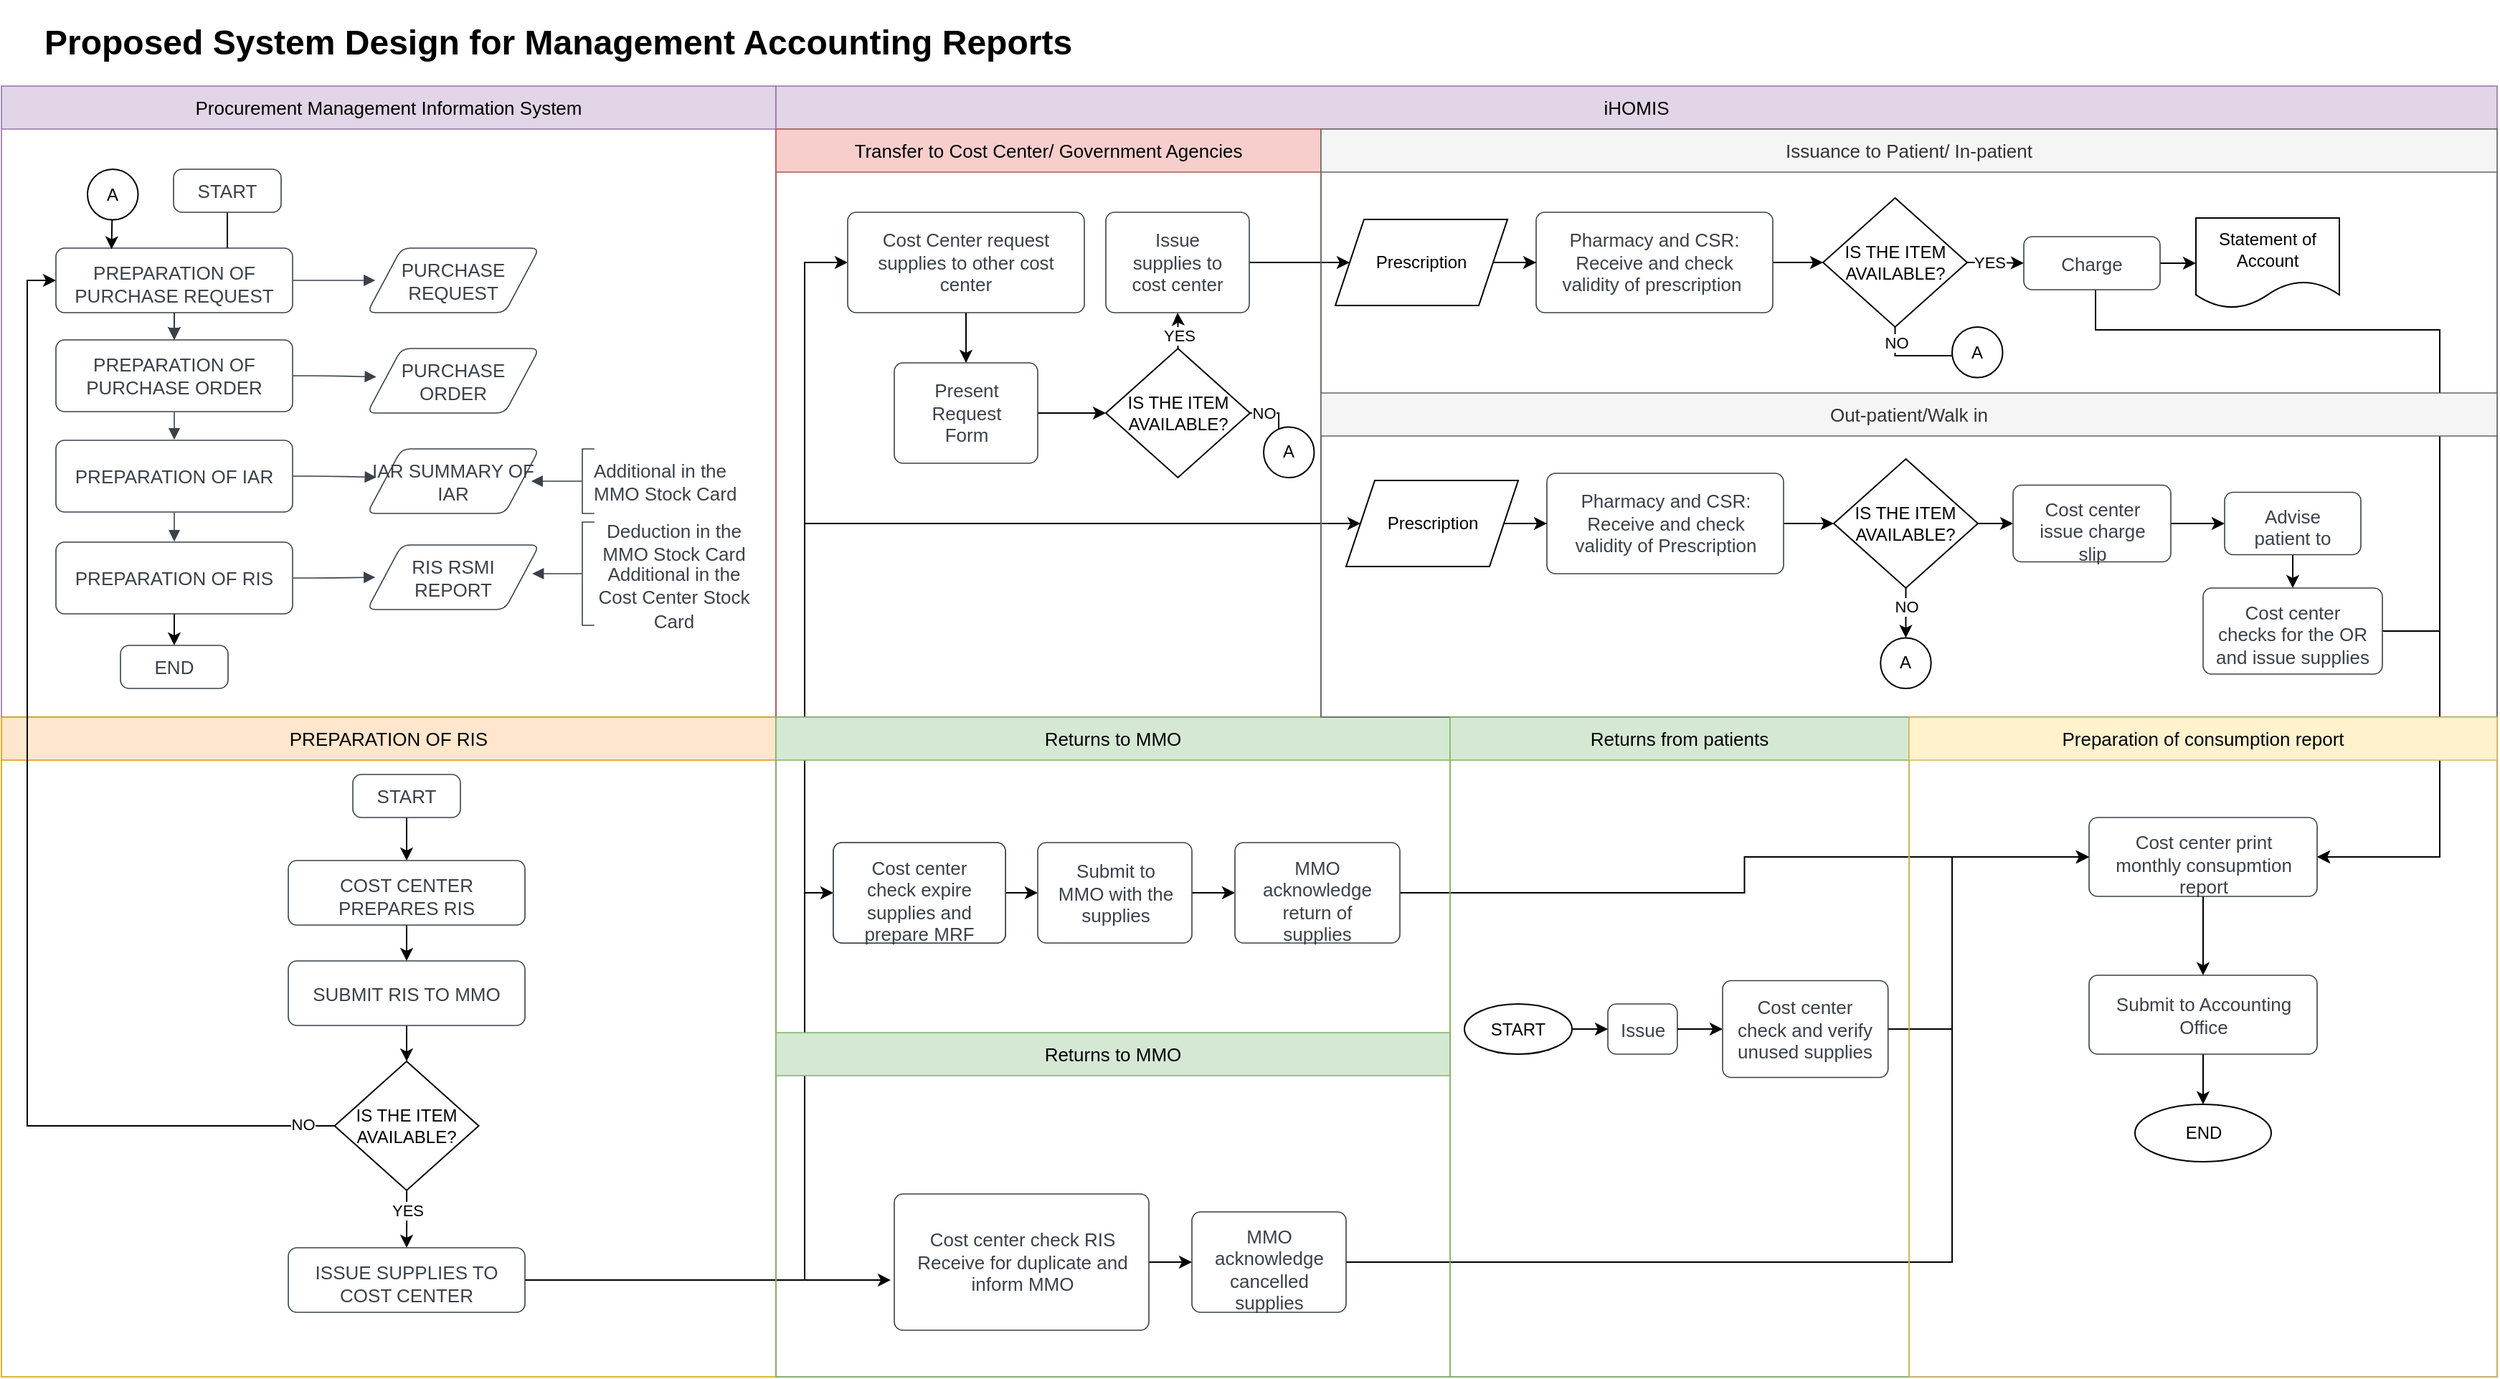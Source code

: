 <mxfile version="21.5.0" type="github">
  <diagram name="Page-1" id="J0lyRj6n2_-u4ndbuz0H">
    <mxGraphModel dx="2734" dy="1411" grid="1" gridSize="10" guides="1" tooltips="1" connect="1" arrows="1" fold="1" page="1" pageScale="1" pageWidth="850" pageHeight="1100" math="0" shadow="0">
      <root>
        <mxCell id="0" />
        <mxCell id="1" parent="0" />
        <mxCell id="qVswXqrrGsFflSgT77Yx-1" value="" style="fillColor=none;strokeColor=none;pointerEvents=0;fontStyle=0;html=1;whiteSpace=wrap;container=1;collapsible=0;childLayout=stackLayout;resizeParent=1;dropTarget=0;fontSize=13;spacing=0;strokeOpacity=100;fillOpacity=100;rounded=1;absoluteArcSize=1;arcSize=12;strokeWidth=0.8;" parent="1" vertex="1">
          <mxGeometry x="30" y="60" width="540" height="440" as="geometry" />
        </mxCell>
        <mxCell id="qVswXqrrGsFflSgT77Yx-2" value="Procurement Management Information System" style="swimlane;html=1;whiteSpace=wrap;connectable=0;fontStyle=0;startSize=30;dropTarget=0;rounded=0;spacing=0;strokeColor=#9673a6;strokeOpacity=100;fillOpacity=100;fillColor=#e1d5e7;strokeWidth=0.8;container=1;pointerEvents=0;collapsible=0;recursiveResize=0;fontSize=13;align=center;" parent="qVswXqrrGsFflSgT77Yx-1" vertex="1">
          <mxGeometry width="540" height="440" as="geometry" />
        </mxCell>
        <mxCell id="ko_6VQ7homJem2bXmBW5-42" value="" style="edgeStyle=orthogonalEdgeStyle;rounded=0;orthogonalLoop=1;jettySize=auto;html=1;" edge="1" parent="1" source="qVswXqrrGsFflSgT77Yx-3" target="qVswXqrrGsFflSgT77Yx-5">
          <mxGeometry relative="1" as="geometry" />
        </mxCell>
        <mxCell id="qVswXqrrGsFflSgT77Yx-3" value="START" style="html=1;overflow=block;blockSpacing=1;whiteSpace=wrap;fontSize=13;fontColor=#3a414a;align=center;spacing=3.8;strokeColor=#3a414a;strokeOpacity=100;fillOpacity=100;rounded=1;absoluteArcSize=1;arcSize=12;fillColor=#ffffff;strokeWidth=0.8;lucidId=2fs9UQbkpLP_;" parent="1" vertex="1">
          <mxGeometry x="150" y="118" width="75" height="30" as="geometry" />
        </mxCell>
        <mxCell id="qVswXqrrGsFflSgT77Yx-4" value="PREPARATION OF PURCHASE REQUEST" style="html=1;overflow=block;blockSpacing=1;whiteSpace=wrap;fontSize=13;fontColor=#3a414a;align=center;spacing=9;strokeColor=#3a414a;strokeOpacity=100;fillOpacity=100;rounded=1;absoluteArcSize=1;arcSize=12;fillColor=#ffffff;strokeWidth=0.8;lucidId=ogs9_VXGJzux;" parent="1" vertex="1">
          <mxGeometry x="68" y="173" width="165" height="45" as="geometry" />
        </mxCell>
        <mxCell id="qVswXqrrGsFflSgT77Yx-5" value="PREPARATION OF PURCHASE ORDER" style="html=1;overflow=block;blockSpacing=1;whiteSpace=wrap;fontSize=13;fontColor=#3a414a;align=center;spacing=9;strokeColor=#3a414a;strokeOpacity=100;fillOpacity=100;rounded=1;absoluteArcSize=1;arcSize=12;fillColor=#ffffff;strokeWidth=0.8;lucidId=Ehs9~Ryh2CZX;" parent="1" vertex="1">
          <mxGeometry x="68" y="237" width="165" height="50" as="geometry" />
        </mxCell>
        <mxCell id="qVswXqrrGsFflSgT77Yx-7" value="" style="html=1;jettySize=18;whiteSpace=wrap;fontSize=13;strokeColor=#3a414a;strokeOpacity=100;strokeWidth=0.8;rounded=1;arcSize=24;edgeStyle=orthogonalEdgeStyle;startArrow=none;endArrow=block;endFill=1;exitX=0.5;exitY=1.008;exitPerimeter=0;entryX=0.5;entryY=-0.007;entryPerimeter=0;lucidId=-Ts9mlz6nutN;" parent="1" source="qVswXqrrGsFflSgT77Yx-4" target="qVswXqrrGsFflSgT77Yx-5" edge="1">
          <mxGeometry width="100" height="100" relative="1" as="geometry">
            <Array as="points" />
          </mxGeometry>
        </mxCell>
        <mxCell id="qVswXqrrGsFflSgT77Yx-8" value="PURCHASE REQUEST" style="html=1;overflow=block;blockSpacing=1;whiteSpace=wrap;shape=parallelogram;perimeter=parallelogramPerimeter;anchorPointDirection=0;fontSize=13;fontColor=#3a414a;align=center;spacing=3.8;strokeColor=#3a414a;strokeOpacity=100;fillOpacity=100;rounded=1;absoluteArcSize=1;arcSize=12;fillColor=#ffffff;strokeWidth=0.8;lucidId=UVs9wLl9qu2Y;" parent="1" vertex="1">
          <mxGeometry x="285" y="173" width="120" height="45" as="geometry" />
        </mxCell>
        <mxCell id="qVswXqrrGsFflSgT77Yx-9" value="PURCHASE ORDER" style="html=1;overflow=block;blockSpacing=1;whiteSpace=wrap;shape=parallelogram;perimeter=parallelogramPerimeter;anchorPointDirection=0;fontSize=13;fontColor=#3a414a;align=center;spacing=3.8;strokeColor=#3a414a;strokeOpacity=100;fillOpacity=100;rounded=1;absoluteArcSize=1;arcSize=12;fillColor=#ffffff;strokeWidth=0.8;lucidId=-Vs9KuD~k-B.;" parent="1" vertex="1">
          <mxGeometry x="285" y="243" width="120" height="45" as="geometry" />
        </mxCell>
        <mxCell id="qVswXqrrGsFflSgT77Yx-10" value="" style="html=1;jettySize=18;whiteSpace=wrap;fontSize=13;strokeColor=#3a414a;strokeOpacity=100;strokeWidth=0.8;rounded=1;arcSize=24;edgeStyle=orthogonalEdgeStyle;startArrow=none;endArrow=block;endFill=1;exitX=1.002;exitY=0.5;exitPerimeter=0;entryX=0.047;entryY=0.5;entryPerimeter=0;lucidId=wWs9zzer59Nv;" parent="1" source="qVswXqrrGsFflSgT77Yx-4" target="qVswXqrrGsFflSgT77Yx-8" edge="1">
          <mxGeometry width="100" height="100" relative="1" as="geometry">
            <Array as="points" />
          </mxGeometry>
        </mxCell>
        <mxCell id="qVswXqrrGsFflSgT77Yx-11" value="" style="html=1;jettySize=18;whiteSpace=wrap;fontSize=13;strokeColor=#3a414a;strokeOpacity=100;strokeWidth=0.8;rounded=1;arcSize=24;edgeStyle=orthogonalEdgeStyle;startArrow=none;endArrow=block;endFill=1;exitX=1.002;exitY=0.5;exitPerimeter=0;entryX=0.053;entryY=0.44;entryPerimeter=0;lucidId=BWs9Htznbsrv;" parent="1" source="qVswXqrrGsFflSgT77Yx-5" target="qVswXqrrGsFflSgT77Yx-9" edge="1">
          <mxGeometry width="100" height="100" relative="1" as="geometry">
            <Array as="points" />
          </mxGeometry>
        </mxCell>
        <mxCell id="qVswXqrrGsFflSgT77Yx-12" value="PREPARATION OF IAR" style="html=1;overflow=block;blockSpacing=1;whiteSpace=wrap;fontSize=13;fontColor=#3a414a;align=center;spacing=9;strokeColor=#3a414a;strokeOpacity=100;fillOpacity=100;rounded=1;absoluteArcSize=1;arcSize=12;fillColor=#ffffff;strokeWidth=0.8;lucidId=RXs9OeCp4kVb;" parent="1" vertex="1">
          <mxGeometry x="68" y="307" width="165" height="50" as="geometry" />
        </mxCell>
        <mxCell id="qVswXqrrGsFflSgT77Yx-13" value="IAR SUMMARY OF IAR" style="html=1;overflow=block;blockSpacing=1;whiteSpace=wrap;shape=parallelogram;perimeter=parallelogramPerimeter;anchorPointDirection=0;fontSize=13;fontColor=#3a414a;align=center;spacing=3.8;strokeColor=#3a414a;strokeOpacity=100;fillOpacity=100;rounded=1;absoluteArcSize=1;arcSize=12;fillColor=#ffffff;strokeWidth=0.8;lucidId=gYs9m8~hJAxD;" parent="1" vertex="1">
          <mxGeometry x="285" y="313" width="120" height="45" as="geometry" />
        </mxCell>
        <mxCell id="qVswXqrrGsFflSgT77Yx-14" value="" style="html=1;jettySize=18;whiteSpace=wrap;fontSize=13;strokeColor=#3a414a;strokeOpacity=100;strokeWidth=0.8;rounded=1;arcSize=24;edgeStyle=orthogonalEdgeStyle;startArrow=none;endArrow=block;endFill=1;exitX=1.002;exitY=0.5;exitPerimeter=0;entryX=0.053;entryY=0.44;entryPerimeter=0;lucidId=yYs9_ldrX1Fi;" parent="1" source="qVswXqrrGsFflSgT77Yx-12" target="qVswXqrrGsFflSgT77Yx-13" edge="1">
          <mxGeometry width="100" height="100" relative="1" as="geometry">
            <Array as="points" />
          </mxGeometry>
        </mxCell>
        <mxCell id="ko_6VQ7homJem2bXmBW5-2" value="" style="edgeStyle=orthogonalEdgeStyle;rounded=0;orthogonalLoop=1;jettySize=auto;html=1;" edge="1" parent="1" source="qVswXqrrGsFflSgT77Yx-15" target="ko_6VQ7homJem2bXmBW5-1">
          <mxGeometry relative="1" as="geometry" />
        </mxCell>
        <mxCell id="qVswXqrrGsFflSgT77Yx-15" value="PREPARATION OF RIS" style="html=1;overflow=block;blockSpacing=1;whiteSpace=wrap;fontSize=13;fontColor=#3a414a;align=center;spacing=9;strokeColor=#3a414a;strokeOpacity=100;fillOpacity=100;rounded=1;absoluteArcSize=1;arcSize=12;fillColor=#ffffff;strokeWidth=0.8;lucidId=OYs974KPALUt;" parent="1" vertex="1">
          <mxGeometry x="68" y="378" width="165" height="50" as="geometry" />
        </mxCell>
        <mxCell id="qVswXqrrGsFflSgT77Yx-16" value="RIS RSMI REPORT" style="html=1;overflow=block;blockSpacing=1;whiteSpace=wrap;shape=parallelogram;perimeter=parallelogramPerimeter;anchorPointDirection=0;fontSize=13;fontColor=#3a414a;align=center;spacing=3.8;strokeColor=#3a414a;strokeOpacity=100;fillOpacity=100;rounded=1;absoluteArcSize=1;arcSize=12;fillColor=#ffffff;strokeWidth=0.8;lucidId=5Ys9VWO-W1IM;" parent="1" vertex="1">
          <mxGeometry x="285" y="380" width="120" height="45" as="geometry" />
        </mxCell>
        <mxCell id="qVswXqrrGsFflSgT77Yx-17" value="" style="html=1;jettySize=18;whiteSpace=wrap;fontSize=13;strokeColor=#3a414a;strokeOpacity=100;strokeWidth=0.8;rounded=1;arcSize=24;edgeStyle=orthogonalEdgeStyle;startArrow=none;endArrow=block;endFill=1;exitX=1.002;exitY=0.5;exitPerimeter=0;entryX=0.047;entryY=0.5;entryPerimeter=0;lucidId=eZs9JbDSxy5_;" parent="1" source="qVswXqrrGsFflSgT77Yx-15" target="qVswXqrrGsFflSgT77Yx-16" edge="1">
          <mxGeometry width="100" height="100" relative="1" as="geometry">
            <Array as="points" />
          </mxGeometry>
        </mxCell>
        <mxCell id="qVswXqrrGsFflSgT77Yx-18" value="Additional in the MMO Stock Card" style="group;spacingLeft=8;align=left;spacing=0;strokeColor=none;whiteSpace=wrap;fontSize=13;fontColor=#3a414a;strokeOpacity=100;fillOpacity=0;rounded=1;absoluteArcSize=1;arcSize=12;fillColor=#ffffff;strokeWidth=0.8;verticalAlign=middle;html=1;" parent="1" vertex="1">
          <mxGeometry x="435" y="313" width="120" height="45" as="geometry" />
        </mxCell>
        <mxCell id="qVswXqrrGsFflSgT77Yx-19" value="" style="shape=partialRectangle;right=0;fillColor=none;whiteSpace=wrap;fontSize=13;fontColor=#3a414a;align=center;strokeColor=#3a414a;strokeWidth=0.8;" parent="qVswXqrrGsFflSgT77Yx-18" vertex="1">
          <mxGeometry width="8" height="45" relative="1" as="geometry" />
        </mxCell>
        <mxCell id="qVswXqrrGsFflSgT77Yx-20" value="" style="html=1;jettySize=18;whiteSpace=wrap;fontSize=13;strokeColor=#3a414a;strokeOpacity=100;strokeWidth=0.8;rounded=1;arcSize=24;edgeStyle=orthogonalEdgeStyle;startArrow=none;endArrow=block;endFill=1;exitX=-0.003;exitY=0.5;exitPerimeter=0;entryX=0.953;entryY=0.5;entryPerimeter=0;lucidId=xZs9WXEUDVAi;" parent="1" source="qVswXqrrGsFflSgT77Yx-18" target="qVswXqrrGsFflSgT77Yx-13" edge="1">
          <mxGeometry width="100" height="100" relative="1" as="geometry">
            <Array as="points" />
          </mxGeometry>
        </mxCell>
        <mxCell id="qVswXqrrGsFflSgT77Yx-21" value="&lt;div style=&quot;display: flex; justify-content: center; text-align: center; align-items: baseline; font-size: 0; line-height: 1.25;margin-top: -2px;&quot;&gt;&lt;span&gt;&lt;span style=&quot;font-size:13px;color:#3a414a;&quot;&gt;Deduction in the MMO Stock Card&#xa;&lt;/span&gt;&lt;/span&gt;&lt;/div&gt;&lt;div style=&quot;display: flex; justify-content: center; text-align: center; align-items: baseline; font-size: 0; line-height: 1.25;margin-top: -2px;&quot;&gt;&lt;span&gt;&lt;span style=&quot;font-size:13px;color:#3a414a;&quot;&gt;Additional in the Cost Center Stock Card&lt;/span&gt;&lt;/span&gt;&lt;/div&gt;" style="group;spacingLeft=8;align=left;spacing=0;strokeColor=none;whiteSpace=wrap;overflow=block;blockSpacing=1;html=1;fontSize=13;strokeOpacity=100;fillOpacity=0;rounded=1;absoluteArcSize=1;arcSize=12;fillColor=#ffffff;strokeWidth=0.8;verticalAlign=middle;" parent="1" vertex="1">
          <mxGeometry x="435" y="364" width="120" height="72" as="geometry" />
        </mxCell>
        <mxCell id="qVswXqrrGsFflSgT77Yx-22" value="" style="shape=partialRectangle;right=0;fillColor=none;whiteSpace=wrap;overflow=block;blockSpacing=1;html=1;fontSize=13;strokeColor=#3a414a;strokeWidth=0.8;" parent="qVswXqrrGsFflSgT77Yx-21" vertex="1">
          <mxGeometry width="8" height="72" relative="1" as="geometry" />
        </mxCell>
        <mxCell id="qVswXqrrGsFflSgT77Yx-23" value="" style="html=1;jettySize=18;whiteSpace=wrap;fontSize=13;strokeColor=#3a414a;strokeOpacity=100;strokeWidth=0.8;rounded=1;arcSize=24;edgeStyle=orthogonalEdgeStyle;startArrow=none;endArrow=block;endFill=1;exitX=-0.003;exitY=0.5;exitPerimeter=0;entryX=0.959;entryY=0.44;entryPerimeter=0;lucidId=.Zs9wa_sZbOn;" parent="1" source="qVswXqrrGsFflSgT77Yx-21" target="qVswXqrrGsFflSgT77Yx-16" edge="1">
          <mxGeometry width="100" height="100" relative="1" as="geometry">
            <Array as="points" />
          </mxGeometry>
        </mxCell>
        <mxCell id="qVswXqrrGsFflSgT77Yx-24" value="" style="html=1;jettySize=18;whiteSpace=wrap;fontSize=13;strokeColor=#3a414a;strokeOpacity=100;strokeWidth=0.8;rounded=1;arcSize=24;edgeStyle=orthogonalEdgeStyle;startArrow=none;endArrow=block;endFill=1;exitX=0.5;exitY=1.007;exitPerimeter=0;entryX=0.5;entryY=-0.007;entryPerimeter=0;lucidId=w4s9.SIj1D_p;" parent="1" source="qVswXqrrGsFflSgT77Yx-5" target="qVswXqrrGsFflSgT77Yx-12" edge="1">
          <mxGeometry width="100" height="100" relative="1" as="geometry">
            <Array as="points" />
          </mxGeometry>
        </mxCell>
        <mxCell id="qVswXqrrGsFflSgT77Yx-25" value="" style="html=1;jettySize=18;whiteSpace=wrap;fontSize=13;strokeColor=#3a414a;strokeOpacity=100;strokeWidth=0.8;rounded=1;arcSize=24;edgeStyle=orthogonalEdgeStyle;startArrow=none;endArrow=block;endFill=1;exitX=0.5;exitY=1.007;exitPerimeter=0;entryX=0.5;entryY=-0.007;entryPerimeter=0;lucidId=x4s9VvWTqHpb;" parent="1" source="qVswXqrrGsFflSgT77Yx-12" target="qVswXqrrGsFflSgT77Yx-15" edge="1">
          <mxGeometry width="100" height="100" relative="1" as="geometry">
            <Array as="points" />
          </mxGeometry>
        </mxCell>
        <mxCell id="qVswXqrrGsFflSgT77Yx-146" value="&lt;h1&gt;Proposed System Design for Management Accounting Reports&lt;/h1&gt;" style="text;html=1;strokeColor=none;fillColor=none;spacing=5;spacingTop=-20;whiteSpace=wrap;overflow=hidden;rounded=0;" parent="1" vertex="1">
          <mxGeometry x="55" y="10" width="1195" height="40" as="geometry" />
        </mxCell>
        <mxCell id="ko_6VQ7homJem2bXmBW5-1" value="END" style="html=1;overflow=block;blockSpacing=1;whiteSpace=wrap;fontSize=13;fontColor=#3a414a;align=center;spacing=3.8;strokeColor=#3a414a;strokeOpacity=100;fillOpacity=100;rounded=1;absoluteArcSize=1;arcSize=12;fillColor=#ffffff;strokeWidth=0.8;lucidId=2fs9UQbkpLP_;" vertex="1" parent="1">
          <mxGeometry x="113" y="450" width="75" height="30" as="geometry" />
        </mxCell>
        <mxCell id="ko_6VQ7homJem2bXmBW5-3" value="" style="fillColor=none;strokeColor=none;pointerEvents=0;fontStyle=0;html=1;whiteSpace=wrap;container=1;collapsible=0;childLayout=stackLayout;resizeParent=1;dropTarget=0;fontSize=13;spacing=0;strokeOpacity=100;fillOpacity=100;rounded=1;absoluteArcSize=1;arcSize=12;strokeWidth=0.8;" vertex="1" parent="1">
          <mxGeometry x="30" y="500" width="540" height="460" as="geometry" />
        </mxCell>
        <mxCell id="ko_6VQ7homJem2bXmBW5-4" value="PREPARATION OF RIS" style="swimlane;html=1;whiteSpace=wrap;connectable=0;fontStyle=0;startSize=30;dropTarget=0;rounded=0;spacing=0;strokeColor=#d79b00;strokeOpacity=100;fillOpacity=100;fillColor=#ffe6cc;strokeWidth=0.8;container=1;pointerEvents=0;collapsible=0;recursiveResize=0;fontSize=13;align=center;" vertex="1" parent="ko_6VQ7homJem2bXmBW5-3">
          <mxGeometry width="540" height="460" as="geometry" />
        </mxCell>
        <mxCell id="ko_6VQ7homJem2bXmBW5-15" style="edgeStyle=orthogonalEdgeStyle;rounded=0;orthogonalLoop=1;jettySize=auto;html=1;entryX=0.5;entryY=0;entryDx=0;entryDy=0;" edge="1" parent="1" source="ko_6VQ7homJem2bXmBW5-5" target="ko_6VQ7homJem2bXmBW5-6">
          <mxGeometry relative="1" as="geometry" />
        </mxCell>
        <mxCell id="ko_6VQ7homJem2bXmBW5-5" value="START" style="html=1;overflow=block;blockSpacing=1;whiteSpace=wrap;fontSize=13;fontColor=#3a414a;align=center;spacing=3.8;strokeColor=#3a414a;strokeOpacity=100;fillOpacity=100;rounded=1;absoluteArcSize=1;arcSize=12;fillColor=#ffffff;strokeWidth=0.8;lucidId=2fs9UQbkpLP_;" vertex="1" parent="1">
          <mxGeometry x="275" y="540" width="75" height="30" as="geometry" />
        </mxCell>
        <mxCell id="ko_6VQ7homJem2bXmBW5-17" style="edgeStyle=orthogonalEdgeStyle;rounded=0;orthogonalLoop=1;jettySize=auto;html=1;" edge="1" parent="1" source="ko_6VQ7homJem2bXmBW5-6" target="ko_6VQ7homJem2bXmBW5-7">
          <mxGeometry relative="1" as="geometry" />
        </mxCell>
        <mxCell id="ko_6VQ7homJem2bXmBW5-6" value="COST CENTER PREPARES RIS" style="html=1;overflow=block;blockSpacing=1;whiteSpace=wrap;fontSize=13;fontColor=#3a414a;align=center;spacing=9;strokeColor=#3a414a;strokeOpacity=100;fillOpacity=100;rounded=1;absoluteArcSize=1;arcSize=12;fillColor=#ffffff;strokeWidth=0.8;lucidId=ogs9_VXGJzux;" vertex="1" parent="1">
          <mxGeometry x="230" y="600" width="165" height="45" as="geometry" />
        </mxCell>
        <mxCell id="ko_6VQ7homJem2bXmBW5-18" style="edgeStyle=orthogonalEdgeStyle;rounded=0;orthogonalLoop=1;jettySize=auto;html=1;" edge="1" parent="1" source="ko_6VQ7homJem2bXmBW5-7" target="ko_6VQ7homJem2bXmBW5-9">
          <mxGeometry relative="1" as="geometry" />
        </mxCell>
        <mxCell id="ko_6VQ7homJem2bXmBW5-7" value="SUBMIT RIS TO MMO" style="html=1;overflow=block;blockSpacing=1;whiteSpace=wrap;fontSize=13;fontColor=#3a414a;align=center;spacing=9;strokeColor=#3a414a;strokeOpacity=100;fillOpacity=100;rounded=1;absoluteArcSize=1;arcSize=12;fillColor=#ffffff;strokeWidth=0.8;lucidId=ogs9_VXGJzux;" vertex="1" parent="1">
          <mxGeometry x="230" y="670" width="165" height="45" as="geometry" />
        </mxCell>
        <mxCell id="ko_6VQ7homJem2bXmBW5-23" style="edgeStyle=orthogonalEdgeStyle;rounded=0;orthogonalLoop=1;jettySize=auto;html=1;entryX=0;entryY=0.5;entryDx=0;entryDy=0;" edge="1" parent="1" source="ko_6VQ7homJem2bXmBW5-9" target="qVswXqrrGsFflSgT77Yx-4">
          <mxGeometry relative="1" as="geometry">
            <Array as="points">
              <mxPoint x="48" y="785" />
              <mxPoint x="48" y="195" />
            </Array>
          </mxGeometry>
        </mxCell>
        <mxCell id="ko_6VQ7homJem2bXmBW5-24" value="NO" style="edgeLabel;html=1;align=center;verticalAlign=middle;resizable=0;points=[];" vertex="1" connectable="0" parent="ko_6VQ7homJem2bXmBW5-23">
          <mxGeometry x="-0.945" y="-1" relative="1" as="geometry">
            <mxPoint as="offset" />
          </mxGeometry>
        </mxCell>
        <mxCell id="ko_6VQ7homJem2bXmBW5-27" value="" style="edgeStyle=orthogonalEdgeStyle;rounded=0;orthogonalLoop=1;jettySize=auto;html=1;" edge="1" parent="1" source="ko_6VQ7homJem2bXmBW5-9" target="ko_6VQ7homJem2bXmBW5-25">
          <mxGeometry relative="1" as="geometry" />
        </mxCell>
        <mxCell id="ko_6VQ7homJem2bXmBW5-28" value="YES" style="edgeLabel;html=1;align=center;verticalAlign=middle;resizable=0;points=[];" vertex="1" connectable="0" parent="ko_6VQ7homJem2bXmBW5-27">
          <mxGeometry x="-0.317" relative="1" as="geometry">
            <mxPoint as="offset" />
          </mxGeometry>
        </mxCell>
        <mxCell id="ko_6VQ7homJem2bXmBW5-9" value="IS THE ITEM AVAILABLE?" style="rhombus;whiteSpace=wrap;html=1;" vertex="1" parent="1">
          <mxGeometry x="262.25" y="740" width="100.5" height="90" as="geometry" />
        </mxCell>
        <mxCell id="ko_6VQ7homJem2bXmBW5-84" style="edgeStyle=orthogonalEdgeStyle;rounded=0;orthogonalLoop=1;jettySize=auto;html=1;entryX=0;entryY=0.5;entryDx=0;entryDy=0;" edge="1" parent="1" source="ko_6VQ7homJem2bXmBW5-25" target="ko_6VQ7homJem2bXmBW5-32">
          <mxGeometry relative="1" as="geometry">
            <Array as="points">
              <mxPoint x="590" y="892" />
              <mxPoint x="590" y="183" />
            </Array>
          </mxGeometry>
        </mxCell>
        <mxCell id="ko_6VQ7homJem2bXmBW5-85" style="edgeStyle=orthogonalEdgeStyle;rounded=0;orthogonalLoop=1;jettySize=auto;html=1;entryX=0;entryY=0.5;entryDx=0;entryDy=0;" edge="1" parent="1" source="ko_6VQ7homJem2bXmBW5-25" target="ko_6VQ7homJem2bXmBW5-80">
          <mxGeometry relative="1" as="geometry">
            <Array as="points">
              <mxPoint x="590" y="893" />
              <mxPoint x="590" y="623" />
            </Array>
          </mxGeometry>
        </mxCell>
        <mxCell id="ko_6VQ7homJem2bXmBW5-92" style="edgeStyle=orthogonalEdgeStyle;rounded=0;orthogonalLoop=1;jettySize=auto;html=1;" edge="1" parent="1" source="ko_6VQ7homJem2bXmBW5-25">
          <mxGeometry relative="1" as="geometry">
            <mxPoint x="650" y="892.5" as="targetPoint" />
          </mxGeometry>
        </mxCell>
        <mxCell id="ko_6VQ7homJem2bXmBW5-105" style="edgeStyle=orthogonalEdgeStyle;rounded=0;orthogonalLoop=1;jettySize=auto;html=1;entryX=0;entryY=0.5;entryDx=0;entryDy=0;" edge="1" parent="1" source="ko_6VQ7homJem2bXmBW5-25" target="ko_6VQ7homJem2bXmBW5-96">
          <mxGeometry relative="1" as="geometry">
            <Array as="points">
              <mxPoint x="590" y="893" />
              <mxPoint x="590" y="365" />
            </Array>
          </mxGeometry>
        </mxCell>
        <mxCell id="ko_6VQ7homJem2bXmBW5-25" value="ISSUE SUPPLIES TO COST CENTER" style="html=1;overflow=block;blockSpacing=1;whiteSpace=wrap;fontSize=13;fontColor=#3a414a;align=center;spacing=9;strokeColor=#3a414a;strokeOpacity=100;fillOpacity=100;rounded=1;absoluteArcSize=1;arcSize=12;fillColor=#ffffff;strokeWidth=0.8;lucidId=ogs9_VXGJzux;" vertex="1" parent="1">
          <mxGeometry x="230" y="870" width="165" height="45" as="geometry" />
        </mxCell>
        <mxCell id="ko_6VQ7homJem2bXmBW5-30" value="iHOMIS" style="swimlane;html=1;whiteSpace=wrap;connectable=0;fontStyle=0;startSize=30;dropTarget=0;rounded=0;spacing=0;strokeColor=#9673a6;strokeOpacity=100;fillOpacity=100;fillColor=#e1d5e7;strokeWidth=0.8;container=1;pointerEvents=0;collapsible=0;recursiveResize=0;fontSize=13;align=center;" vertex="1" parent="1">
          <mxGeometry x="570" y="60" width="1200" height="900" as="geometry" />
        </mxCell>
        <mxCell id="ko_6VQ7homJem2bXmBW5-31" value="Transfer to Cost Center/ Government Agencies" style="swimlane;html=1;whiteSpace=wrap;connectable=0;fontStyle=0;startSize=30;dropTarget=0;rounded=0;spacing=0;strokeColor=#b85450;strokeOpacity=100;fillOpacity=100;fillColor=#f8cecc;strokeWidth=0.8;container=1;pointerEvents=0;collapsible=0;recursiveResize=0;fontSize=13;align=center;" vertex="1" parent="1">
          <mxGeometry x="570" y="90" width="380" height="410" as="geometry" />
        </mxCell>
        <mxCell id="ko_6VQ7homJem2bXmBW5-37" value="" style="edgeStyle=orthogonalEdgeStyle;rounded=0;orthogonalLoop=1;jettySize=auto;html=1;" edge="1" parent="1" source="ko_6VQ7homJem2bXmBW5-32" target="ko_6VQ7homJem2bXmBW5-34">
          <mxGeometry relative="1" as="geometry" />
        </mxCell>
        <mxCell id="ko_6VQ7homJem2bXmBW5-32" value="Cost Center request supplies to other cost center" style="html=1;overflow=block;blockSpacing=1;whiteSpace=wrap;fontSize=13;fontColor=#3a414a;align=center;spacing=9;strokeColor=#3a414a;strokeOpacity=100;fillOpacity=100;rounded=1;absoluteArcSize=1;arcSize=12;fillColor=#ffffff;strokeWidth=0.8;lucidId=ogs9_VXGJzux;" vertex="1" parent="1">
          <mxGeometry x="620" y="148" width="165" height="70" as="geometry" />
        </mxCell>
        <mxCell id="ko_6VQ7homJem2bXmBW5-38" value="" style="edgeStyle=orthogonalEdgeStyle;rounded=0;orthogonalLoop=1;jettySize=auto;html=1;" edge="1" parent="1" source="ko_6VQ7homJem2bXmBW5-34" target="ko_6VQ7homJem2bXmBW5-35">
          <mxGeometry relative="1" as="geometry" />
        </mxCell>
        <mxCell id="ko_6VQ7homJem2bXmBW5-34" value="Present Request Form" style="html=1;overflow=block;blockSpacing=1;whiteSpace=wrap;fontSize=13;fontColor=#3a414a;align=center;spacing=9;strokeColor=#3a414a;strokeOpacity=100;fillOpacity=100;rounded=1;absoluteArcSize=1;arcSize=12;fillColor=#ffffff;strokeWidth=0.8;lucidId=ogs9_VXGJzux;" vertex="1" parent="1">
          <mxGeometry x="652.5" y="253" width="100" height="70" as="geometry" />
        </mxCell>
        <mxCell id="ko_6VQ7homJem2bXmBW5-39" value="" style="edgeStyle=orthogonalEdgeStyle;rounded=0;orthogonalLoop=1;jettySize=auto;html=1;" edge="1" parent="1" source="ko_6VQ7homJem2bXmBW5-35" target="ko_6VQ7homJem2bXmBW5-36">
          <mxGeometry relative="1" as="geometry" />
        </mxCell>
        <mxCell id="ko_6VQ7homJem2bXmBW5-59" value="YES" style="edgeLabel;html=1;align=center;verticalAlign=middle;resizable=0;points=[];" vertex="1" connectable="0" parent="ko_6VQ7homJem2bXmBW5-39">
          <mxGeometry x="-0.25" relative="1" as="geometry">
            <mxPoint as="offset" />
          </mxGeometry>
        </mxCell>
        <mxCell id="ko_6VQ7homJem2bXmBW5-55" value="" style="edgeStyle=orthogonalEdgeStyle;rounded=0;orthogonalLoop=1;jettySize=auto;html=1;" edge="1" parent="1" source="ko_6VQ7homJem2bXmBW5-35" target="ko_6VQ7homJem2bXmBW5-54">
          <mxGeometry relative="1" as="geometry" />
        </mxCell>
        <mxCell id="ko_6VQ7homJem2bXmBW5-58" value="NO" style="edgeLabel;html=1;align=center;verticalAlign=middle;resizable=0;points=[];" vertex="1" connectable="0" parent="ko_6VQ7homJem2bXmBW5-55">
          <mxGeometry x="-0.733" relative="1" as="geometry">
            <mxPoint as="offset" />
          </mxGeometry>
        </mxCell>
        <mxCell id="ko_6VQ7homJem2bXmBW5-35" value="IS THE ITEM AVAILABLE?" style="rhombus;whiteSpace=wrap;html=1;" vertex="1" parent="1">
          <mxGeometry x="800" y="243" width="100.5" height="90" as="geometry" />
        </mxCell>
        <mxCell id="ko_6VQ7homJem2bXmBW5-62" value="" style="edgeStyle=orthogonalEdgeStyle;rounded=0;orthogonalLoop=1;jettySize=auto;html=1;" edge="1" parent="1" source="ko_6VQ7homJem2bXmBW5-36" target="ko_6VQ7homJem2bXmBW5-61">
          <mxGeometry relative="1" as="geometry" />
        </mxCell>
        <mxCell id="ko_6VQ7homJem2bXmBW5-36" value="Issue supplies to cost center" style="html=1;overflow=block;blockSpacing=1;whiteSpace=wrap;fontSize=13;fontColor=#3a414a;align=center;spacing=9;strokeColor=#3a414a;strokeOpacity=100;fillOpacity=100;rounded=1;absoluteArcSize=1;arcSize=12;fillColor=#ffffff;strokeWidth=0.8;lucidId=ogs9_VXGJzux;" vertex="1" parent="1">
          <mxGeometry x="800" y="148" width="100" height="70" as="geometry" />
        </mxCell>
        <mxCell id="ko_6VQ7homJem2bXmBW5-52" value="" style="edgeStyle=orthogonalEdgeStyle;rounded=0;orthogonalLoop=1;jettySize=auto;html=1;entryX=0.235;entryY=0.017;entryDx=0;entryDy=0;entryPerimeter=0;" edge="1" parent="1" target="qVswXqrrGsFflSgT77Yx-4">
          <mxGeometry relative="1" as="geometry">
            <mxPoint x="107.125" y="153.25" as="sourcePoint" />
            <mxPoint x="150" y="237" as="targetPoint" />
          </mxGeometry>
        </mxCell>
        <mxCell id="ko_6VQ7homJem2bXmBW5-43" value="A" style="ellipse;whiteSpace=wrap;html=1;aspect=fixed;" vertex="1" parent="1">
          <mxGeometry x="90" y="118" width="35.25" height="35.25" as="geometry" />
        </mxCell>
        <mxCell id="ko_6VQ7homJem2bXmBW5-54" value="A" style="ellipse;whiteSpace=wrap;html=1;aspect=fixed;" vertex="1" parent="1">
          <mxGeometry x="910" y="297.75" width="35.25" height="35.25" as="geometry" />
        </mxCell>
        <mxCell id="ko_6VQ7homJem2bXmBW5-56" value="Issuance to Patient/ In-patient" style="swimlane;html=1;whiteSpace=wrap;connectable=0;fontStyle=0;startSize=30;dropTarget=0;rounded=0;spacing=0;strokeColor=#666666;strokeOpacity=100;fillOpacity=100;fillColor=#f5f5f5;strokeWidth=0.8;container=1;pointerEvents=0;collapsible=0;recursiveResize=0;fontSize=13;fontColor=#333333;align=center;" vertex="1" parent="1">
          <mxGeometry x="950" y="90" width="820" height="410" as="geometry" />
        </mxCell>
        <mxCell id="ko_6VQ7homJem2bXmBW5-67" value="" style="edgeStyle=orthogonalEdgeStyle;rounded=0;orthogonalLoop=1;jettySize=auto;html=1;" edge="1" parent="1" source="ko_6VQ7homJem2bXmBW5-57" target="ko_6VQ7homJem2bXmBW5-64">
          <mxGeometry relative="1" as="geometry" />
        </mxCell>
        <mxCell id="ko_6VQ7homJem2bXmBW5-57" value="Pharmacy and CSR: Receive and check validity of prescription&amp;nbsp;" style="html=1;overflow=block;blockSpacing=1;whiteSpace=wrap;fontSize=13;fontColor=#3a414a;align=center;spacing=9;strokeColor=#3a414a;strokeOpacity=100;fillOpacity=100;rounded=1;absoluteArcSize=1;arcSize=12;fillColor=#ffffff;strokeWidth=0.8;lucidId=ogs9_VXGJzux;" vertex="1" parent="1">
          <mxGeometry x="1100" y="148" width="165" height="70" as="geometry" />
        </mxCell>
        <mxCell id="ko_6VQ7homJem2bXmBW5-63" value="" style="edgeStyle=orthogonalEdgeStyle;rounded=0;orthogonalLoop=1;jettySize=auto;html=1;" edge="1" parent="1" source="ko_6VQ7homJem2bXmBW5-61" target="ko_6VQ7homJem2bXmBW5-57">
          <mxGeometry relative="1" as="geometry" />
        </mxCell>
        <mxCell id="ko_6VQ7homJem2bXmBW5-61" value="Prescription" style="shape=parallelogram;perimeter=parallelogramPerimeter;whiteSpace=wrap;html=1;fixedSize=1;" vertex="1" parent="1">
          <mxGeometry x="960" y="153" width="120" height="60" as="geometry" />
        </mxCell>
        <mxCell id="ko_6VQ7homJem2bXmBW5-68" value="" style="edgeStyle=orthogonalEdgeStyle;rounded=0;orthogonalLoop=1;jettySize=auto;html=1;" edge="1" parent="1" source="ko_6VQ7homJem2bXmBW5-64" target="ko_6VQ7homJem2bXmBW5-65">
          <mxGeometry relative="1" as="geometry" />
        </mxCell>
        <mxCell id="ko_6VQ7homJem2bXmBW5-70" value="YES" style="edgeLabel;html=1;align=center;verticalAlign=middle;resizable=0;points=[];" vertex="1" connectable="0" parent="ko_6VQ7homJem2bXmBW5-68">
          <mxGeometry x="-0.258" relative="1" as="geometry">
            <mxPoint as="offset" />
          </mxGeometry>
        </mxCell>
        <mxCell id="ko_6VQ7homJem2bXmBW5-72" value="" style="edgeStyle=orthogonalEdgeStyle;rounded=0;orthogonalLoop=1;jettySize=auto;html=1;" edge="1" parent="1" source="ko_6VQ7homJem2bXmBW5-64" target="ko_6VQ7homJem2bXmBW5-71">
          <mxGeometry relative="1" as="geometry" />
        </mxCell>
        <mxCell id="ko_6VQ7homJem2bXmBW5-73" value="NO" style="edgeLabel;html=1;align=center;verticalAlign=middle;resizable=0;points=[];" vertex="1" connectable="0" parent="ko_6VQ7homJem2bXmBW5-72">
          <mxGeometry x="-0.767" relative="1" as="geometry">
            <mxPoint as="offset" />
          </mxGeometry>
        </mxCell>
        <mxCell id="ko_6VQ7homJem2bXmBW5-64" value="IS THE ITEM AVAILABLE?" style="rhombus;whiteSpace=wrap;html=1;" vertex="1" parent="1">
          <mxGeometry x="1300" y="138" width="100.5" height="90" as="geometry" />
        </mxCell>
        <mxCell id="ko_6VQ7homJem2bXmBW5-69" value="" style="edgeStyle=orthogonalEdgeStyle;rounded=0;orthogonalLoop=1;jettySize=auto;html=1;" edge="1" parent="1" source="ko_6VQ7homJem2bXmBW5-65" target="ko_6VQ7homJem2bXmBW5-66">
          <mxGeometry relative="1" as="geometry" />
        </mxCell>
        <mxCell id="ko_6VQ7homJem2bXmBW5-139" style="edgeStyle=orthogonalEdgeStyle;rounded=0;orthogonalLoop=1;jettySize=auto;html=1;entryX=1;entryY=0.5;entryDx=0;entryDy=0;" edge="1" parent="1" source="ko_6VQ7homJem2bXmBW5-65" target="ko_6VQ7homJem2bXmBW5-124">
          <mxGeometry relative="1" as="geometry">
            <Array as="points">
              <mxPoint x="1490" y="230" />
              <mxPoint x="1730" y="230" />
              <mxPoint x="1730" y="598" />
            </Array>
          </mxGeometry>
        </mxCell>
        <mxCell id="ko_6VQ7homJem2bXmBW5-65" value="Charge" style="html=1;overflow=block;blockSpacing=1;whiteSpace=wrap;fontSize=13;fontColor=#3a414a;align=center;spacing=9;strokeColor=#3a414a;strokeOpacity=100;fillOpacity=100;rounded=1;absoluteArcSize=1;arcSize=12;fillColor=#ffffff;strokeWidth=0.8;lucidId=ogs9_VXGJzux;" vertex="1" parent="1">
          <mxGeometry x="1440" y="165" width="95" height="37" as="geometry" />
        </mxCell>
        <mxCell id="ko_6VQ7homJem2bXmBW5-66" value="Statement of Account" style="shape=document;whiteSpace=wrap;html=1;boundedLbl=1;" vertex="1" parent="1">
          <mxGeometry x="1560" y="152" width="100" height="63" as="geometry" />
        </mxCell>
        <mxCell id="ko_6VQ7homJem2bXmBW5-71" value="A" style="ellipse;whiteSpace=wrap;html=1;aspect=fixed;" vertex="1" parent="1">
          <mxGeometry x="1390" y="228" width="35.25" height="35.25" as="geometry" />
        </mxCell>
        <mxCell id="ko_6VQ7homJem2bXmBW5-74" value="Returns to MMO" style="swimlane;html=1;whiteSpace=wrap;connectable=0;fontStyle=0;startSize=30;dropTarget=0;rounded=0;spacing=0;strokeColor=#82b366;strokeOpacity=100;fillOpacity=100;fillColor=#d5e8d4;strokeWidth=0.8;container=1;pointerEvents=0;collapsible=0;recursiveResize=0;fontSize=13;align=center;" vertex="1" parent="1">
          <mxGeometry x="570" y="500" width="470" height="225" as="geometry" />
        </mxCell>
        <mxCell id="ko_6VQ7homJem2bXmBW5-87" value="" style="edgeStyle=orthogonalEdgeStyle;rounded=0;orthogonalLoop=1;jettySize=auto;html=1;" edge="1" parent="1" source="ko_6VQ7homJem2bXmBW5-80" target="ko_6VQ7homJem2bXmBW5-81">
          <mxGeometry relative="1" as="geometry" />
        </mxCell>
        <mxCell id="ko_6VQ7homJem2bXmBW5-80" value="Cost center check expire supplies and prepare MRF" style="html=1;overflow=block;blockSpacing=1;whiteSpace=wrap;fontSize=13;fontColor=#3a414a;align=center;spacing=9;strokeColor=#3a414a;strokeOpacity=100;fillOpacity=100;rounded=1;absoluteArcSize=1;arcSize=12;fillColor=#ffffff;strokeWidth=0.8;lucidId=ogs9_VXGJzux;" vertex="1" parent="1">
          <mxGeometry x="610" y="587.5" width="120" height="70" as="geometry" />
        </mxCell>
        <mxCell id="ko_6VQ7homJem2bXmBW5-88" value="" style="edgeStyle=orthogonalEdgeStyle;rounded=0;orthogonalLoop=1;jettySize=auto;html=1;" edge="1" parent="1" source="ko_6VQ7homJem2bXmBW5-81" target="ko_6VQ7homJem2bXmBW5-82">
          <mxGeometry relative="1" as="geometry" />
        </mxCell>
        <mxCell id="ko_6VQ7homJem2bXmBW5-81" value="Submit to MMO with the supplies" style="html=1;overflow=block;blockSpacing=1;whiteSpace=wrap;fontSize=13;fontColor=#3a414a;align=center;spacing=9;strokeColor=#3a414a;strokeOpacity=100;fillOpacity=100;rounded=1;absoluteArcSize=1;arcSize=12;fillColor=#ffffff;strokeWidth=0.8;lucidId=ogs9_VXGJzux;" vertex="1" parent="1">
          <mxGeometry x="752.5" y="587.5" width="107.5" height="70" as="geometry" />
        </mxCell>
        <mxCell id="ko_6VQ7homJem2bXmBW5-132" style="edgeStyle=orthogonalEdgeStyle;rounded=0;orthogonalLoop=1;jettySize=auto;html=1;entryX=0;entryY=0.5;entryDx=0;entryDy=0;" edge="1" parent="1" source="ko_6VQ7homJem2bXmBW5-82" target="ko_6VQ7homJem2bXmBW5-124">
          <mxGeometry relative="1" as="geometry" />
        </mxCell>
        <mxCell id="ko_6VQ7homJem2bXmBW5-82" value="MMO acknowledge return of supplies" style="html=1;overflow=block;blockSpacing=1;whiteSpace=wrap;fontSize=13;fontColor=#3a414a;align=center;spacing=9;strokeColor=#3a414a;strokeOpacity=100;fillOpacity=100;rounded=1;absoluteArcSize=1;arcSize=12;fillColor=#ffffff;strokeWidth=0.8;lucidId=ogs9_VXGJzux;" vertex="1" parent="1">
          <mxGeometry x="890" y="587.5" width="115" height="70" as="geometry" />
        </mxCell>
        <mxCell id="ko_6VQ7homJem2bXmBW5-86" value="Returns to MMO" style="swimlane;html=1;whiteSpace=wrap;connectable=0;fontStyle=0;startSize=30;dropTarget=0;rounded=0;spacing=0;strokeColor=#82b366;strokeOpacity=100;fillOpacity=100;fillColor=#d5e8d4;strokeWidth=0.8;container=1;pointerEvents=0;collapsible=0;recursiveResize=0;fontSize=13;align=center;" vertex="1" parent="1">
          <mxGeometry x="570" y="720" width="470" height="240" as="geometry" />
        </mxCell>
        <mxCell id="ko_6VQ7homJem2bXmBW5-89" value="Cost center check expire supplies and prepare MRF" style="html=1;overflow=block;blockSpacing=1;whiteSpace=wrap;fontSize=13;fontColor=#3a414a;align=center;spacing=9;strokeColor=#3a414a;strokeOpacity=100;fillOpacity=100;rounded=1;absoluteArcSize=1;arcSize=12;fillColor=#ffffff;strokeWidth=0.8;lucidId=ogs9_VXGJzux;" vertex="1" parent="1">
          <mxGeometry x="610" y="587.5" width="120" height="70" as="geometry" />
        </mxCell>
        <mxCell id="ko_6VQ7homJem2bXmBW5-133" style="edgeStyle=orthogonalEdgeStyle;rounded=0;orthogonalLoop=1;jettySize=auto;html=1;entryX=0;entryY=0.5;entryDx=0;entryDy=0;" edge="1" parent="1" source="ko_6VQ7homJem2bXmBW5-90" target="ko_6VQ7homJem2bXmBW5-124">
          <mxGeometry relative="1" as="geometry">
            <Array as="points">
              <mxPoint x="1390" y="880" />
              <mxPoint x="1390" y="597" />
            </Array>
          </mxGeometry>
        </mxCell>
        <mxCell id="ko_6VQ7homJem2bXmBW5-90" value="MMO acknowledge cancelled supplies" style="html=1;overflow=block;blockSpacing=1;whiteSpace=wrap;fontSize=13;fontColor=#3a414a;align=center;spacing=9;strokeColor=#3a414a;strokeOpacity=100;fillOpacity=100;rounded=1;absoluteArcSize=1;arcSize=12;fillColor=#ffffff;strokeWidth=0.8;lucidId=ogs9_VXGJzux;" vertex="1" parent="1">
          <mxGeometry x="860" y="845" width="107.5" height="70" as="geometry" />
        </mxCell>
        <mxCell id="ko_6VQ7homJem2bXmBW5-93" value="" style="edgeStyle=orthogonalEdgeStyle;rounded=0;orthogonalLoop=1;jettySize=auto;html=1;" edge="1" parent="1" source="ko_6VQ7homJem2bXmBW5-91" target="ko_6VQ7homJem2bXmBW5-90">
          <mxGeometry relative="1" as="geometry" />
        </mxCell>
        <mxCell id="ko_6VQ7homJem2bXmBW5-91" value="Cost center check RIS Receive for duplicate and inform MMO" style="html=1;overflow=block;blockSpacing=1;whiteSpace=wrap;fontSize=13;fontColor=#3a414a;align=center;spacing=9;strokeColor=#3a414a;strokeOpacity=100;fillOpacity=100;rounded=1;absoluteArcSize=1;arcSize=12;fillColor=#ffffff;strokeWidth=0.8;lucidId=ogs9_VXGJzux;" vertex="1" parent="1">
          <mxGeometry x="652.5" y="832.5" width="177.5" height="95" as="geometry" />
        </mxCell>
        <mxCell id="ko_6VQ7homJem2bXmBW5-94" value="Out-patient/Walk in" style="swimlane;html=1;whiteSpace=wrap;connectable=0;fontStyle=0;startSize=30;dropTarget=0;rounded=0;spacing=0;strokeColor=#666666;strokeOpacity=100;fillOpacity=100;fillColor=#f5f5f5;strokeWidth=0.8;container=1;pointerEvents=0;collapsible=0;recursiveResize=0;fontSize=13;fontColor=#333333;align=center;" vertex="1" parent="1">
          <mxGeometry x="950" y="274" width="820" height="226" as="geometry" />
        </mxCell>
        <mxCell id="ko_6VQ7homJem2bXmBW5-101" value="" style="edgeStyle=orthogonalEdgeStyle;rounded=0;orthogonalLoop=1;jettySize=auto;html=1;" edge="1" parent="1" source="ko_6VQ7homJem2bXmBW5-95" target="ko_6VQ7homJem2bXmBW5-99">
          <mxGeometry relative="1" as="geometry" />
        </mxCell>
        <mxCell id="ko_6VQ7homJem2bXmBW5-95" value="Pharmacy and CSR: Receive and check validity of Prescription" style="html=1;overflow=block;blockSpacing=1;whiteSpace=wrap;fontSize=13;fontColor=#3a414a;align=center;spacing=9;strokeColor=#3a414a;strokeOpacity=100;fillOpacity=100;rounded=1;absoluteArcSize=1;arcSize=12;fillColor=#ffffff;strokeWidth=0.8;lucidId=ogs9_VXGJzux;" vertex="1" parent="1">
          <mxGeometry x="1107.5" y="330" width="165" height="70" as="geometry" />
        </mxCell>
        <mxCell id="ko_6VQ7homJem2bXmBW5-98" value="" style="edgeStyle=orthogonalEdgeStyle;rounded=0;orthogonalLoop=1;jettySize=auto;html=1;" edge="1" parent="1" source="ko_6VQ7homJem2bXmBW5-96" target="ko_6VQ7homJem2bXmBW5-95">
          <mxGeometry relative="1" as="geometry" />
        </mxCell>
        <mxCell id="ko_6VQ7homJem2bXmBW5-96" value="Prescription" style="shape=parallelogram;perimeter=parallelogramPerimeter;whiteSpace=wrap;html=1;fixedSize=1;" vertex="1" parent="1">
          <mxGeometry x="967.5" y="335" width="120" height="60" as="geometry" />
        </mxCell>
        <mxCell id="ko_6VQ7homJem2bXmBW5-106" value="" style="edgeStyle=orthogonalEdgeStyle;rounded=0;orthogonalLoop=1;jettySize=auto;html=1;" edge="1" parent="1" source="ko_6VQ7homJem2bXmBW5-99" target="ko_6VQ7homJem2bXmBW5-100">
          <mxGeometry relative="1" as="geometry" />
        </mxCell>
        <mxCell id="ko_6VQ7homJem2bXmBW5-107" value="NO" style="edgeLabel;html=1;align=center;verticalAlign=middle;resizable=0;points=[];" vertex="1" connectable="0" parent="ko_6VQ7homJem2bXmBW5-106">
          <mxGeometry x="-0.433" relative="1" as="geometry">
            <mxPoint as="offset" />
          </mxGeometry>
        </mxCell>
        <mxCell id="ko_6VQ7homJem2bXmBW5-110" value="" style="edgeStyle=orthogonalEdgeStyle;rounded=0;orthogonalLoop=1;jettySize=auto;html=1;" edge="1" parent="1" source="ko_6VQ7homJem2bXmBW5-99" target="ko_6VQ7homJem2bXmBW5-108">
          <mxGeometry relative="1" as="geometry" />
        </mxCell>
        <mxCell id="ko_6VQ7homJem2bXmBW5-99" value="IS THE ITEM AVAILABLE?" style="rhombus;whiteSpace=wrap;html=1;" vertex="1" parent="1">
          <mxGeometry x="1307.49" y="320" width="100.5" height="90" as="geometry" />
        </mxCell>
        <mxCell id="ko_6VQ7homJem2bXmBW5-100" value="A" style="ellipse;whiteSpace=wrap;html=1;aspect=fixed;" vertex="1" parent="1">
          <mxGeometry x="1340.11" y="444.75" width="35.25" height="35.25" as="geometry" />
        </mxCell>
        <mxCell id="ko_6VQ7homJem2bXmBW5-111" value="" style="edgeStyle=orthogonalEdgeStyle;rounded=0;orthogonalLoop=1;jettySize=auto;html=1;" edge="1" parent="1" source="ko_6VQ7homJem2bXmBW5-108" target="ko_6VQ7homJem2bXmBW5-109">
          <mxGeometry relative="1" as="geometry" />
        </mxCell>
        <mxCell id="ko_6VQ7homJem2bXmBW5-108" value="Cost center issue charge slip" style="html=1;overflow=block;blockSpacing=1;whiteSpace=wrap;fontSize=13;fontColor=#3a414a;align=center;spacing=9;strokeColor=#3a414a;strokeOpacity=100;fillOpacity=100;rounded=1;absoluteArcSize=1;arcSize=12;fillColor=#ffffff;strokeWidth=0.8;lucidId=ogs9_VXGJzux;" vertex="1" parent="1">
          <mxGeometry x="1432.5" y="338.25" width="110" height="53.5" as="geometry" />
        </mxCell>
        <mxCell id="ko_6VQ7homJem2bXmBW5-113" value="" style="edgeStyle=orthogonalEdgeStyle;rounded=0;orthogonalLoop=1;jettySize=auto;html=1;" edge="1" parent="1" source="ko_6VQ7homJem2bXmBW5-109" target="ko_6VQ7homJem2bXmBW5-112">
          <mxGeometry relative="1" as="geometry" />
        </mxCell>
        <mxCell id="ko_6VQ7homJem2bXmBW5-109" value="Advise patient to" style="html=1;overflow=block;blockSpacing=1;whiteSpace=wrap;fontSize=13;fontColor=#3a414a;align=center;spacing=9;strokeColor=#3a414a;strokeOpacity=100;fillOpacity=100;rounded=1;absoluteArcSize=1;arcSize=12;fillColor=#ffffff;strokeWidth=0.8;lucidId=ogs9_VXGJzux;" vertex="1" parent="1">
          <mxGeometry x="1580" y="343.25" width="95" height="43.5" as="geometry" />
        </mxCell>
        <mxCell id="ko_6VQ7homJem2bXmBW5-129" style="edgeStyle=orthogonalEdgeStyle;rounded=0;orthogonalLoop=1;jettySize=auto;html=1;entryX=1;entryY=0.5;entryDx=0;entryDy=0;" edge="1" parent="1" source="ko_6VQ7homJem2bXmBW5-112" target="ko_6VQ7homJem2bXmBW5-124">
          <mxGeometry relative="1" as="geometry">
            <Array as="points">
              <mxPoint x="1730" y="440" />
              <mxPoint x="1730" y="597" />
            </Array>
          </mxGeometry>
        </mxCell>
        <mxCell id="ko_6VQ7homJem2bXmBW5-112" value="Cost center checks for the OR and issue supplies" style="html=1;overflow=block;blockSpacing=1;whiteSpace=wrap;fontSize=13;fontColor=#3a414a;align=center;spacing=9;strokeColor=#3a414a;strokeOpacity=100;fillOpacity=100;rounded=1;absoluteArcSize=1;arcSize=12;fillColor=#ffffff;strokeWidth=0.8;lucidId=ogs9_VXGJzux;" vertex="1" parent="1">
          <mxGeometry x="1565" y="410" width="125" height="60" as="geometry" />
        </mxCell>
        <mxCell id="ko_6VQ7homJem2bXmBW5-115" value="Returns from patients" style="swimlane;html=1;whiteSpace=wrap;connectable=0;fontStyle=0;startSize=30;dropTarget=0;rounded=0;spacing=0;strokeColor=#82b366;strokeOpacity=100;fillOpacity=100;fillColor=#d5e8d4;strokeWidth=0.8;container=1;pointerEvents=0;collapsible=0;recursiveResize=0;fontSize=13;align=center;" vertex="1" parent="1">
          <mxGeometry x="1040" y="500" width="320" height="460" as="geometry" />
        </mxCell>
        <mxCell id="ko_6VQ7homJem2bXmBW5-137" style="edgeStyle=orthogonalEdgeStyle;rounded=0;orthogonalLoop=1;jettySize=auto;html=1;entryX=0;entryY=0.5;entryDx=0;entryDy=0;" edge="1" parent="1" source="ko_6VQ7homJem2bXmBW5-117" target="ko_6VQ7homJem2bXmBW5-118">
          <mxGeometry relative="1" as="geometry" />
        </mxCell>
        <mxCell id="ko_6VQ7homJem2bXmBW5-117" value="Issue" style="html=1;overflow=block;blockSpacing=1;whiteSpace=wrap;fontSize=13;fontColor=#3a414a;align=center;spacing=9;strokeColor=#3a414a;strokeOpacity=100;fillOpacity=100;rounded=1;absoluteArcSize=1;arcSize=12;fillColor=#ffffff;strokeWidth=0.8;lucidId=ogs9_VXGJzux;" vertex="1" parent="1">
          <mxGeometry x="1150" y="700" width="48.43" height="35" as="geometry" />
        </mxCell>
        <mxCell id="ko_6VQ7homJem2bXmBW5-138" style="edgeStyle=orthogonalEdgeStyle;rounded=0;orthogonalLoop=1;jettySize=auto;html=1;entryX=0;entryY=0.5;entryDx=0;entryDy=0;" edge="1" parent="1" source="ko_6VQ7homJem2bXmBW5-118" target="ko_6VQ7homJem2bXmBW5-124">
          <mxGeometry relative="1" as="geometry">
            <Array as="points">
              <mxPoint x="1390" y="718" />
              <mxPoint x="1390" y="597" />
            </Array>
          </mxGeometry>
        </mxCell>
        <mxCell id="ko_6VQ7homJem2bXmBW5-118" value="Cost center check and verify unused supplies" style="html=1;overflow=block;blockSpacing=1;whiteSpace=wrap;fontSize=13;fontColor=#3a414a;align=center;spacing=9;strokeColor=#3a414a;strokeOpacity=100;fillOpacity=100;rounded=1;absoluteArcSize=1;arcSize=12;fillColor=#ffffff;strokeWidth=0.8;lucidId=ogs9_VXGJzux;" vertex="1" parent="1">
          <mxGeometry x="1230" y="683.75" width="115.36" height="67.5" as="geometry" />
        </mxCell>
        <mxCell id="ko_6VQ7homJem2bXmBW5-123" value="Preparation of consumption report" style="swimlane;html=1;whiteSpace=wrap;connectable=0;fontStyle=0;startSize=30;dropTarget=0;rounded=0;spacing=0;strokeColor=#d6b656;strokeOpacity=100;fillOpacity=100;fillColor=#fff2cc;strokeWidth=0.8;container=1;pointerEvents=0;collapsible=0;recursiveResize=0;fontSize=13;align=center;" vertex="1" parent="1">
          <mxGeometry x="1360" y="500" width="410" height="460" as="geometry" />
        </mxCell>
        <mxCell id="ko_6VQ7homJem2bXmBW5-126" value="" style="edgeStyle=orthogonalEdgeStyle;rounded=0;orthogonalLoop=1;jettySize=auto;html=1;" edge="1" parent="1" source="ko_6VQ7homJem2bXmBW5-124" target="ko_6VQ7homJem2bXmBW5-125">
          <mxGeometry relative="1" as="geometry" />
        </mxCell>
        <mxCell id="ko_6VQ7homJem2bXmBW5-124" value="Cost center print monthly consupmtion report" style="html=1;overflow=block;blockSpacing=1;whiteSpace=wrap;fontSize=13;fontColor=#3a414a;align=center;spacing=9;strokeColor=#3a414a;strokeOpacity=100;fillOpacity=100;rounded=1;absoluteArcSize=1;arcSize=12;fillColor=#ffffff;strokeWidth=0.8;lucidId=ogs9_VXGJzux;" vertex="1" parent="1">
          <mxGeometry x="1485.5" y="570" width="159" height="55" as="geometry" />
        </mxCell>
        <mxCell id="ko_6VQ7homJem2bXmBW5-128" value="" style="edgeStyle=orthogonalEdgeStyle;rounded=0;orthogonalLoop=1;jettySize=auto;html=1;" edge="1" parent="1" source="ko_6VQ7homJem2bXmBW5-125" target="ko_6VQ7homJem2bXmBW5-127">
          <mxGeometry relative="1" as="geometry" />
        </mxCell>
        <mxCell id="ko_6VQ7homJem2bXmBW5-125" value="Submit to Accounting Office" style="html=1;overflow=block;blockSpacing=1;whiteSpace=wrap;fontSize=13;fontColor=#3a414a;align=center;spacing=9;strokeColor=#3a414a;strokeOpacity=100;fillOpacity=100;rounded=1;absoluteArcSize=1;arcSize=12;fillColor=#ffffff;strokeWidth=0.8;lucidId=ogs9_VXGJzux;" vertex="1" parent="1">
          <mxGeometry x="1485.5" y="680" width="159" height="55" as="geometry" />
        </mxCell>
        <mxCell id="ko_6VQ7homJem2bXmBW5-127" value="END" style="ellipse;whiteSpace=wrap;html=1;" vertex="1" parent="1">
          <mxGeometry x="1517.5" y="770" width="95" height="40" as="geometry" />
        </mxCell>
        <mxCell id="ko_6VQ7homJem2bXmBW5-136" style="edgeStyle=orthogonalEdgeStyle;rounded=0;orthogonalLoop=1;jettySize=auto;html=1;entryX=0;entryY=0.5;entryDx=0;entryDy=0;" edge="1" parent="1" source="ko_6VQ7homJem2bXmBW5-134" target="ko_6VQ7homJem2bXmBW5-117">
          <mxGeometry relative="1" as="geometry" />
        </mxCell>
        <mxCell id="ko_6VQ7homJem2bXmBW5-134" value="START" style="ellipse;whiteSpace=wrap;html=1;" vertex="1" parent="1">
          <mxGeometry x="1050" y="700" width="75" height="35" as="geometry" />
        </mxCell>
      </root>
    </mxGraphModel>
  </diagram>
</mxfile>
